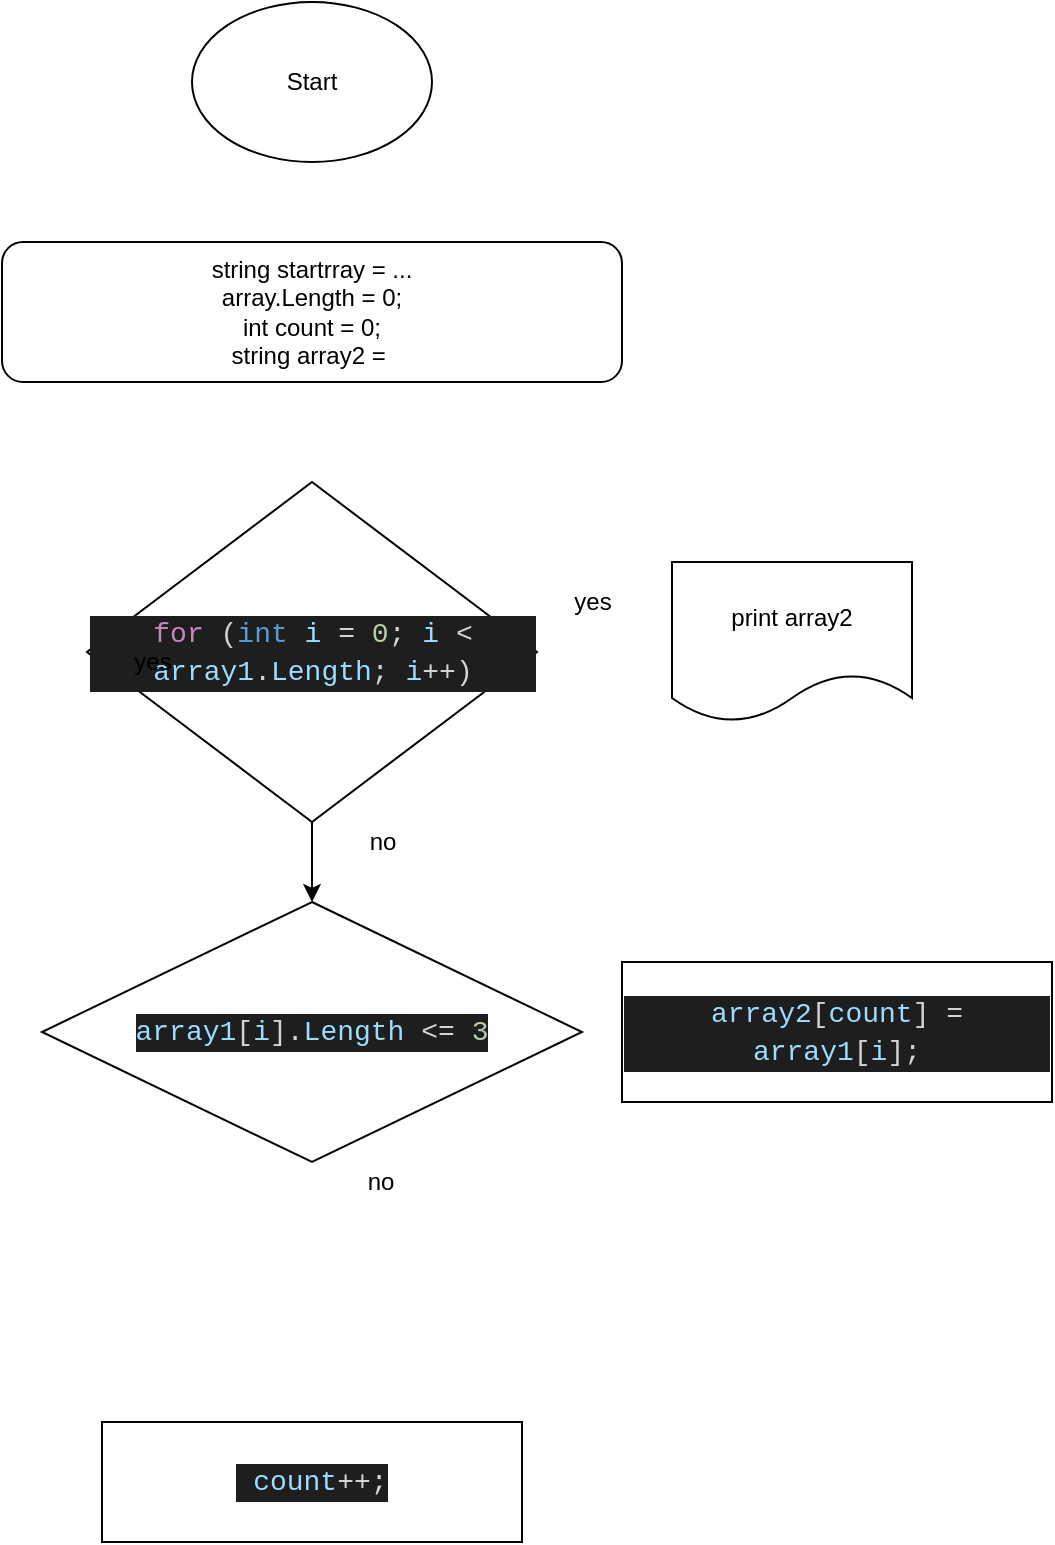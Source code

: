 <mxfile>
    <diagram id="RIbOO1sEizZXrYo1H72Q" name="Страница 1">
        <mxGraphModel dx="755" dy="1786" grid="1" gridSize="10" guides="1" tooltips="1" connect="1" arrows="1" fold="1" page="1" pageScale="1" pageWidth="827" pageHeight="1169" math="0" shadow="0">
            <root>
                <mxCell id="0"/>
                <mxCell id="1" parent="0"/>
                <mxCell id="36" value="string startrray = ...&lt;br&gt;array.Length = 0;&lt;br&gt;int count = 0;&lt;br&gt;string array2 =&amp;nbsp;" style="rounded=1;whiteSpace=wrap;html=1;" parent="1" vertex="1">
                    <mxGeometry x="225" y="-1000" width="310" height="70" as="geometry"/>
                </mxCell>
                <mxCell id="38" value="&lt;div style=&quot;color: rgb(212 , 212 , 212) ; background-color: rgb(30 , 30 , 30) ; font-family: &amp;#34;consolas&amp;#34; , &amp;#34;courier new&amp;#34; , monospace ; font-size: 14px ; line-height: 19px ; white-space: pre&quot;&gt;&lt;div&gt; &lt;span style=&quot;color: rgb(156 , 220 , 254)&quot;&gt;count&lt;/span&gt;++;&lt;br&gt;&lt;/div&gt;&lt;/div&gt;" style="rounded=0;whiteSpace=wrap;html=1;" parent="1" vertex="1">
                    <mxGeometry x="275" y="-410" width="210" height="60" as="geometry"/>
                </mxCell>
                <mxCell id="39" style="edgeStyle=orthogonalEdgeStyle;rounded=0;orthogonalLoop=1;jettySize=auto;html=1;entryX=0.5;entryY=0;entryDx=0;entryDy=0;" parent="1" source="41" edge="1" target="44">
                    <mxGeometry relative="1" as="geometry">
                        <mxPoint x="270" y="-750" as="targetPoint"/>
                    </mxGeometry>
                </mxCell>
                <mxCell id="41" value="&lt;div style=&quot;color: rgb(212, 212, 212); background-color: rgb(30, 30, 30); font-family: Consolas, &amp;quot;Courier New&amp;quot;, monospace; font-weight: normal; font-size: 14px; line-height: 19px;&quot;&gt;&lt;div&gt;&lt;span style=&quot;color: #c586c0;&quot;&gt;for&lt;/span&gt;&lt;span style=&quot;color: #d4d4d4;&quot;&gt; (&lt;/span&gt;&lt;span style=&quot;color: #569cd6;&quot;&gt;int&lt;/span&gt;&lt;span style=&quot;color: #d4d4d4;&quot;&gt; &lt;/span&gt;&lt;span style=&quot;color: #9cdcfe;&quot;&gt;i&lt;/span&gt;&lt;span style=&quot;color: #d4d4d4;&quot;&gt; &lt;/span&gt;&lt;span style=&quot;color: #d4d4d4;&quot;&gt;=&lt;/span&gt;&lt;span style=&quot;color: #d4d4d4;&quot;&gt; &lt;/span&gt;&lt;span style=&quot;color: #b5cea8;&quot;&gt;0&lt;/span&gt;&lt;span style=&quot;color: #d4d4d4;&quot;&gt;; &lt;/span&gt;&lt;span style=&quot;color: #9cdcfe;&quot;&gt;i&lt;/span&gt;&lt;span style=&quot;color: #d4d4d4;&quot;&gt; &lt;/span&gt;&lt;span style=&quot;color: #d4d4d4;&quot;&gt;&amp;lt;&lt;/span&gt;&lt;span style=&quot;color: #d4d4d4;&quot;&gt; &lt;/span&gt;&lt;span style=&quot;color: #9cdcfe;&quot;&gt;array1&lt;/span&gt;&lt;span style=&quot;color: #d4d4d4;&quot;&gt;.&lt;/span&gt;&lt;span style=&quot;color: #9cdcfe;&quot;&gt;Length&lt;/span&gt;&lt;span style=&quot;color: #d4d4d4;&quot;&gt;; &lt;/span&gt;&lt;span style=&quot;color: #9cdcfe;&quot;&gt;i&lt;/span&gt;&lt;span style=&quot;color: #d4d4d4;&quot;&gt;++&lt;/span&gt;&lt;span style=&quot;color: #d4d4d4;&quot;&gt;)&lt;/span&gt;&lt;/div&gt;&lt;/div&gt;" style="rhombus;whiteSpace=wrap;html=1;" parent="1" vertex="1">
                    <mxGeometry x="267.5" y="-880" width="225" height="170" as="geometry"/>
                </mxCell>
                <mxCell id="44" value="&lt;div style=&quot;color: rgb(212, 212, 212); background-color: rgb(30, 30, 30); font-family: Consolas, &amp;quot;Courier New&amp;quot;, monospace; font-weight: normal; font-size: 14px; line-height: 19px;&quot;&gt;&lt;div&gt;&lt;span style=&quot;color: #9cdcfe;&quot;&gt;array1&lt;/span&gt;&lt;span style=&quot;color: #d4d4d4;&quot;&gt;[&lt;/span&gt;&lt;span style=&quot;color: #9cdcfe;&quot;&gt;i&lt;/span&gt;&lt;span style=&quot;color: #d4d4d4;&quot;&gt;]&lt;/span&gt;&lt;span style=&quot;color: #d4d4d4;&quot;&gt;.&lt;/span&gt;&lt;span style=&quot;color: #9cdcfe;&quot;&gt;Length&lt;/span&gt;&lt;span style=&quot;color: #d4d4d4;&quot;&gt; &lt;/span&gt;&lt;span style=&quot;color: #d4d4d4;&quot;&gt;&amp;lt;=&lt;/span&gt;&lt;span style=&quot;color: #d4d4d4;&quot;&gt; &lt;/span&gt;&lt;span style=&quot;color: #b5cea8;&quot;&gt;3&lt;/span&gt;&lt;/div&gt;&lt;/div&gt;" style="rhombus;whiteSpace=wrap;html=1;" parent="1" vertex="1">
                    <mxGeometry x="245" y="-670" width="270" height="130" as="geometry"/>
                </mxCell>
                <mxCell id="45" value="no" style="text;html=1;align=center;verticalAlign=middle;resizable=0;points=[];autosize=1;strokeColor=none;fillColor=none;" parent="1" vertex="1">
                    <mxGeometry x="399" y="-540" width="30" height="20" as="geometry"/>
                </mxCell>
                <mxCell id="47" value="&lt;div style=&quot;color: rgb(212, 212, 212); background-color: rgb(30, 30, 30); font-family: Consolas, &amp;quot;Courier New&amp;quot;, monospace; font-weight: normal; font-size: 14px; line-height: 19px;&quot;&gt;&lt;div&gt;&lt;span style=&quot;color: #9cdcfe;&quot;&gt;array2&lt;/span&gt;&lt;span style=&quot;color: #d4d4d4;&quot;&gt;[&lt;/span&gt;&lt;span style=&quot;color: #9cdcfe;&quot;&gt;count&lt;/span&gt;&lt;span style=&quot;color: #d4d4d4;&quot;&gt;] &lt;/span&gt;&lt;span style=&quot;color: #d4d4d4;&quot;&gt;=&lt;/span&gt;&lt;span style=&quot;color: #d4d4d4;&quot;&gt; &lt;/span&gt;&lt;span style=&quot;color: #9cdcfe;&quot;&gt;array1&lt;/span&gt;&lt;span style=&quot;color: #d4d4d4;&quot;&gt;[&lt;/span&gt;&lt;span style=&quot;color: #9cdcfe;&quot;&gt;i&lt;/span&gt;&lt;span style=&quot;color: #d4d4d4;&quot;&gt;];&lt;/span&gt;&lt;/div&gt;&lt;/div&gt;" style="rounded=0;whiteSpace=wrap;html=1;" parent="1" vertex="1">
                    <mxGeometry x="535" y="-640" width="215" height="70" as="geometry"/>
                </mxCell>
                <mxCell id="48" value="yes" style="text;html=1;align=center;verticalAlign=middle;resizable=0;points=[];autosize=1;strokeColor=none;fillColor=none;" parent="1" vertex="1">
                    <mxGeometry x="285" y="-800" width="30" height="20" as="geometry"/>
                </mxCell>
                <mxCell id="49" value="print array2" style="shape=document;whiteSpace=wrap;html=1;boundedLbl=1;" parent="1" vertex="1">
                    <mxGeometry x="560" y="-840" width="120" height="80" as="geometry"/>
                </mxCell>
                <mxCell id="50" value="no" style="text;html=1;align=center;verticalAlign=middle;resizable=0;points=[];autosize=1;strokeColor=none;fillColor=none;" parent="1" vertex="1">
                    <mxGeometry x="400" y="-710" width="30" height="20" as="geometry"/>
                </mxCell>
                <mxCell id="51" value="yes" style="text;html=1;align=center;verticalAlign=middle;resizable=0;points=[];autosize=1;strokeColor=none;fillColor=none;" parent="1" vertex="1">
                    <mxGeometry x="505" y="-830" width="30" height="20" as="geometry"/>
                </mxCell>
                <mxCell id="55" value="Start" style="ellipse;whiteSpace=wrap;html=1;" vertex="1" parent="1">
                    <mxGeometry x="320" y="-1120" width="120" height="80" as="geometry"/>
                </mxCell>
            </root>
        </mxGraphModel>
    </diagram>
</mxfile>